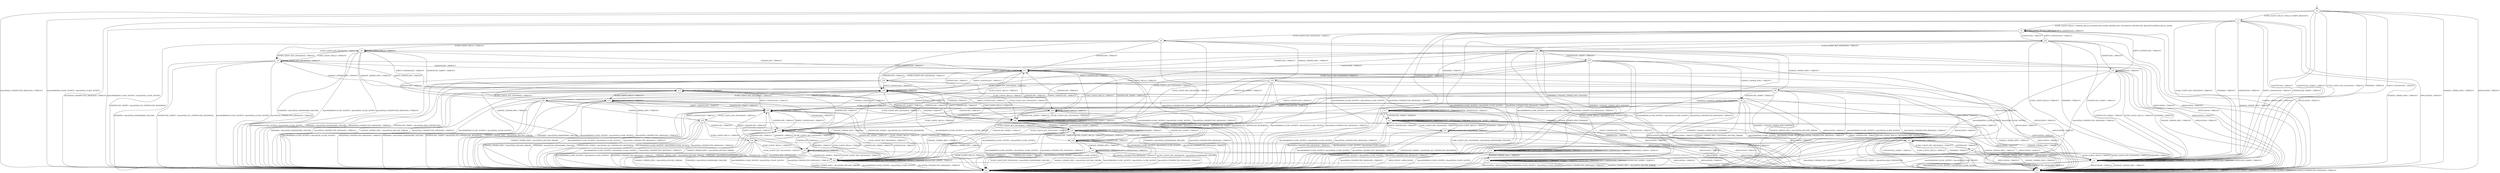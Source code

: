 digraph h4 {
s0 [label="s0"];
s1 [label="s1"];
s2 [label="s2"];
s3 [label="s3"];
s4 [label="s4"];
s5 [label="s5"];
s6 [label="s6"];
s7 [label="s7"];
s22 [label="s22"];
s23 [label="s23"];
s8 [label="s8"];
s9 [label="s9"];
s10 [label="s10"];
s11 [label="s11"];
s17 [label="s17"];
s24 [label="s24"];
s30 [label="s30"];
s31 [label="s31"];
s32 [label="s32"];
s33 [label="s33"];
s12 [label="s12"];
s13 [label="s13"];
s14 [label="s14"];
s15 [label="s15"];
s18 [label="s18"];
s19 [label="s19"];
s25 [label="s25"];
s28 [label="s28"];
s34 [label="s34"];
s36 [label="s36"];
s37 [label="s37"];
s38 [label="s38"];
s16 [label="s16"];
s20 [label="s20"];
s26 [label="s26"];
s29 [label="s29"];
s35 [label="s35"];
s39 [label="s39"];
s21 [label="s21"];
s27 [label="s27"];
s0 -> s1 [label="ECDH_CLIENT_HELLO / HELLO_VERIFY_REQUEST+"];
s0 -> s2 [label="ECDH_CLIENT_KEY_EXCHANGE / TIMEOUT"];
s0 -> s3 [label="CHANGE_CIPHER_SPEC / TIMEOUT"];
s0 -> s2 [label="FINISHED / TIMEOUT"];
s0 -> s3 [label="APPLICATION / TIMEOUT"];
s0 -> s2 [label="CERTIFICATE / TIMEOUT"];
s0 -> s2 [label="EMPTY_CERTIFICATE / TIMEOUT"];
s0 -> s2 [label="CERTIFICATE_VERIFY / TIMEOUT"];
s0 -> s4 [label="Alert(WARNING,CLOSE_NOTIFY) / Alert(FATAL,CLOSE_NOTIFY)"];
s0 -> s4 [label="Alert(FATAL,UNEXPECTED_MESSAGE) / TIMEOUT"];
s1 -> s5 [label="ECDH_CLIENT_HELLO / SERVER_HELLO,CERTIFICATE,ECDHE_SERVER_KEY_EXCHANGE,CERTIFICATE_REQUEST,SERVER_HELLO_DONE"];
s1 -> s2 [label="ECDH_CLIENT_KEY_EXCHANGE / TIMEOUT"];
s1 -> s3 [label="CHANGE_CIPHER_SPEC / TIMEOUT"];
s1 -> s2 [label="FINISHED / TIMEOUT"];
s1 -> s3 [label="APPLICATION / TIMEOUT"];
s1 -> s2 [label="CERTIFICATE / TIMEOUT"];
s1 -> s2 [label="EMPTY_CERTIFICATE / TIMEOUT"];
s1 -> s2 [label="CERTIFICATE_VERIFY / TIMEOUT"];
s1 -> s4 [label="Alert(WARNING,CLOSE_NOTIFY) / Alert(FATAL,CLOSE_NOTIFY)"];
s1 -> s4 [label="Alert(FATAL,UNEXPECTED_MESSAGE) / TIMEOUT"];
s2 -> s2 [label="ECDH_CLIENT_HELLO / TIMEOUT"];
s2 -> s2 [label="ECDH_CLIENT_KEY_EXCHANGE / TIMEOUT"];
s2 -> s3 [label="CHANGE_CIPHER_SPEC / TIMEOUT"];
s2 -> s2 [label="FINISHED / TIMEOUT"];
s2 -> s3 [label="APPLICATION / TIMEOUT"];
s2 -> s2 [label="CERTIFICATE / TIMEOUT"];
s2 -> s2 [label="EMPTY_CERTIFICATE / TIMEOUT"];
s2 -> s2 [label="CERTIFICATE_VERIFY / TIMEOUT"];
s2 -> s4 [label="Alert(WARNING,CLOSE_NOTIFY) / Alert(FATAL,CLOSE_NOTIFY)"];
s2 -> s4 [label="Alert(FATAL,UNEXPECTED_MESSAGE) / TIMEOUT"];
s3 -> s3 [label="ECDH_CLIENT_HELLO / TIMEOUT"];
s3 -> s3 [label="ECDH_CLIENT_KEY_EXCHANGE / TIMEOUT"];
s3 -> s3 [label="CHANGE_CIPHER_SPEC / TIMEOUT"];
s3 -> s3 [label="FINISHED / TIMEOUT"];
s3 -> s3 [label="APPLICATION / TIMEOUT"];
s3 -> s3 [label="CERTIFICATE / TIMEOUT"];
s3 -> s3 [label="EMPTY_CERTIFICATE / TIMEOUT"];
s3 -> s3 [label="CERTIFICATE_VERIFY / TIMEOUT"];
s3 -> s3 [label="Alert(WARNING,CLOSE_NOTIFY) / TIMEOUT"];
s3 -> s3 [label="Alert(FATAL,UNEXPECTED_MESSAGE) / TIMEOUT"];
s4 -> s4 [label="ECDH_CLIENT_HELLO / SOCKET_CLOSED"];
s4 -> s4 [label="ECDH_CLIENT_KEY_EXCHANGE / SOCKET_CLOSED"];
s4 -> s4 [label="CHANGE_CIPHER_SPEC / SOCKET_CLOSED"];
s4 -> s4 [label="FINISHED / SOCKET_CLOSED"];
s4 -> s4 [label="APPLICATION / SOCKET_CLOSED"];
s4 -> s4 [label="CERTIFICATE / SOCKET_CLOSED"];
s4 -> s4 [label="EMPTY_CERTIFICATE / SOCKET_CLOSED"];
s4 -> s4 [label="CERTIFICATE_VERIFY / SOCKET_CLOSED"];
s4 -> s4 [label="Alert(WARNING,CLOSE_NOTIFY) / SOCKET_CLOSED"];
s4 -> s4 [label="Alert(FATAL,UNEXPECTED_MESSAGE) / SOCKET_CLOSED"];
s5 -> s5 [label="ECDH_CLIENT_HELLO / TIMEOUT"];
s5 -> s6 [label="ECDH_CLIENT_KEY_EXCHANGE / TIMEOUT"];
s5 -> s3 [label="CHANGE_CIPHER_SPEC / TIMEOUT"];
s5 -> s7 [label="FINISHED / TIMEOUT"];
s5 -> s3 [label="APPLICATION / TIMEOUT"];
s5 -> s22 [label="CERTIFICATE / TIMEOUT"];
s5 -> s5 [label="EMPTY_CERTIFICATE / TIMEOUT"];
s5 -> s23 [label="CERTIFICATE_VERIFY / TIMEOUT"];
s5 -> s4 [label="Alert(WARNING,CLOSE_NOTIFY) / Alert(FATAL,CLOSE_NOTIFY)"];
s5 -> s4 [label="Alert(FATAL,UNEXPECTED_MESSAGE) / TIMEOUT"];
s6 -> s8 [label="ECDH_CLIENT_HELLO / TIMEOUT"];
s6 -> s9 [label="ECDH_CLIENT_KEY_EXCHANGE / TIMEOUT"];
s6 -> s10 [label="CHANGE_CIPHER_SPEC / TIMEOUT"];
s6 -> s11 [label="FINISHED / CHANGE_CIPHER_SPEC,FINISHED"];
s6 -> s3 [label="APPLICATION / TIMEOUT"];
s6 -> s17 [label="CERTIFICATE / TIMEOUT"];
s6 -> s24 [label="EMPTY_CERTIFICATE / TIMEOUT"];
s6 -> s4 [label="CERTIFICATE_VERIFY / Alert(FATAL,NO_CERTIFICATE_RESERVED)"];
s6 -> s4 [label="Alert(WARNING,CLOSE_NOTIFY) / Alert(FATAL,CLOSE_NOTIFY)"];
s6 -> s4 [label="Alert(FATAL,UNEXPECTED_MESSAGE) / TIMEOUT"];
s7 -> s7 [label="ECDH_CLIENT_HELLO / TIMEOUT"];
s7 -> s4 [label="ECDH_CLIENT_KEY_EXCHANGE / Alert(FATAL,HANDSHAKE_FAILURE)"];
s7 -> s3 [label="CHANGE_CIPHER_SPEC / TIMEOUT"];
s7 -> s7 [label="FINISHED / TIMEOUT"];
s7 -> s3 [label="APPLICATION / TIMEOUT"];
s7 -> s7 [label="CERTIFICATE / TIMEOUT"];
s7 -> s7 [label="EMPTY_CERTIFICATE / TIMEOUT"];
s7 -> s23 [label="CERTIFICATE_VERIFY / TIMEOUT"];
s7 -> s4 [label="Alert(WARNING,CLOSE_NOTIFY) / Alert(FATAL,CLOSE_NOTIFY)"];
s7 -> s4 [label="Alert(FATAL,UNEXPECTED_MESSAGE) / TIMEOUT"];
s22 -> s2 [label="ECDH_CLIENT_HELLO / TIMEOUT"];
s22 -> s30 [label="ECDH_CLIENT_KEY_EXCHANGE / TIMEOUT"];
s22 -> s3 [label="CHANGE_CIPHER_SPEC / TIMEOUT"];
s22 -> s2 [label="FINISHED / TIMEOUT"];
s22 -> s3 [label="APPLICATION / TIMEOUT"];
s22 -> s31 [label="CERTIFICATE / TIMEOUT"];
s22 -> s5 [label="EMPTY_CERTIFICATE / TIMEOUT"];
s22 -> s2 [label="CERTIFICATE_VERIFY / TIMEOUT"];
s22 -> s4 [label="Alert(WARNING,CLOSE_NOTIFY) / Alert(FATAL,CLOSE_NOTIFY)"];
s22 -> s4 [label="Alert(FATAL,UNEXPECTED_MESSAGE) / TIMEOUT"];
s23 -> s23 [label="ECDH_CLIENT_HELLO / TIMEOUT"];
s23 -> s32 [label="ECDH_CLIENT_KEY_EXCHANGE / TIMEOUT"];
s23 -> s3 [label="CHANGE_CIPHER_SPEC / TIMEOUT"];
s23 -> s23 [label="FINISHED / TIMEOUT"];
s23 -> s3 [label="APPLICATION / TIMEOUT"];
s23 -> s33 [label="CERTIFICATE / TIMEOUT"];
s23 -> s23 [label="EMPTY_CERTIFICATE / TIMEOUT"];
s23 -> s23 [label="CERTIFICATE_VERIFY / TIMEOUT"];
s23 -> s4 [label="Alert(WARNING,CLOSE_NOTIFY) / Alert(FATAL,CLOSE_NOTIFY)"];
s23 -> s4 [label="Alert(FATAL,UNEXPECTED_MESSAGE) / TIMEOUT"];
s8 -> s8 [label="ECDH_CLIENT_HELLO / TIMEOUT"];
s8 -> s9 [label="ECDH_CLIENT_KEY_EXCHANGE / TIMEOUT"];
s8 -> s12 [label="CHANGE_CIPHER_SPEC / TIMEOUT"];
s8 -> s4 [label="FINISHED / Alert(FATAL,HANDSHAKE_FAILURE)"];
s8 -> s3 [label="APPLICATION / TIMEOUT"];
s8 -> s17 [label="CERTIFICATE / TIMEOUT"];
s8 -> s24 [label="EMPTY_CERTIFICATE / TIMEOUT"];
s8 -> s24 [label="CERTIFICATE_VERIFY / TIMEOUT"];
s8 -> s4 [label="Alert(WARNING,CLOSE_NOTIFY) / Alert(FATAL,CLOSE_NOTIFY)"];
s8 -> s4 [label="Alert(FATAL,UNEXPECTED_MESSAGE) / TIMEOUT"];
s9 -> s8 [label="ECDH_CLIENT_HELLO / TIMEOUT"];
s9 -> s9 [label="ECDH_CLIENT_KEY_EXCHANGE / TIMEOUT"];
s9 -> s13 [label="CHANGE_CIPHER_SPEC / TIMEOUT"];
s9 -> s4 [label="FINISHED / Alert(FATAL,HANDSHAKE_FAILURE)"];
s9 -> s3 [label="APPLICATION / TIMEOUT"];
s9 -> s17 [label="CERTIFICATE / TIMEOUT"];
s9 -> s24 [label="EMPTY_CERTIFICATE / TIMEOUT"];
s9 -> s4 [label="CERTIFICATE_VERIFY / Alert(FATAL,NO_CERTIFICATE_RESERVED)"];
s9 -> s4 [label="Alert(WARNING,CLOSE_NOTIFY) / Alert(FATAL,CLOSE_NOTIFY)"];
s9 -> s4 [label="Alert(FATAL,UNEXPECTED_MESSAGE) / TIMEOUT"];
s10 -> s12 [label="ECDH_CLIENT_HELLO / TIMEOUT"];
s10 -> s13 [label="ECDH_CLIENT_KEY_EXCHANGE / TIMEOUT"];
s10 -> s4 [label="CHANGE_CIPHER_SPEC / Alert(FATAL,DECODE_ERROR)"];
s10 -> s14 [label="FINISHED / CHANGE_CIPHER_SPEC,FINISHED"];
s10 -> s3 [label="APPLICATION / TIMEOUT"];
s10 -> s15 [label="CERTIFICATE / TIMEOUT"];
s10 -> s25 [label="EMPTY_CERTIFICATE / TIMEOUT"];
s10 -> s4 [label="CERTIFICATE_VERIFY / Alert(FATAL,NO_CERTIFICATE_RESERVED)"];
s10 -> s4 [label="Alert(WARNING,CLOSE_NOTIFY) / Alert(FATAL,CLOSE_NOTIFY)"];
s10 -> s4 [label="Alert(FATAL,UNEXPECTED_MESSAGE) / TIMEOUT"];
s11 -> s11 [label="ECDH_CLIENT_HELLO / TIMEOUT"];
s11 -> s11 [label="ECDH_CLIENT_KEY_EXCHANGE / TIMEOUT"];
s11 -> s14 [label="CHANGE_CIPHER_SPEC / TIMEOUT"];
s11 -> s11 [label="FINISHED / TIMEOUT"];
s11 -> s4 [label="APPLICATION / APPLICATION"];
s11 -> s11 [label="CERTIFICATE / TIMEOUT"];
s11 -> s11 [label="EMPTY_CERTIFICATE / TIMEOUT"];
s11 -> s11 [label="CERTIFICATE_VERIFY / TIMEOUT"];
s11 -> s4 [label="Alert(WARNING,CLOSE_NOTIFY) / Alert(FATAL,CLOSE_NOTIFY)"];
s11 -> s4 [label="Alert(FATAL,UNEXPECTED_MESSAGE) / TIMEOUT"];
s17 -> s28 [label="ECDH_CLIENT_HELLO / TIMEOUT"];
s17 -> s18 [label="ECDH_CLIENT_KEY_EXCHANGE / TIMEOUT"];
s17 -> s15 [label="CHANGE_CIPHER_SPEC / TIMEOUT"];
s17 -> s19 [label="FINISHED / TIMEOUT"];
s17 -> s3 [label="APPLICATION / TIMEOUT"];
s17 -> s17 [label="CERTIFICATE / TIMEOUT"];
s17 -> s24 [label="EMPTY_CERTIFICATE / TIMEOUT"];
s17 -> s28 [label="CERTIFICATE_VERIFY / TIMEOUT"];
s17 -> s4 [label="Alert(WARNING,CLOSE_NOTIFY) / Alert(FATAL,CLOSE_NOTIFY)"];
s17 -> s4 [label="Alert(FATAL,UNEXPECTED_MESSAGE) / TIMEOUT"];
s24 -> s28 [label="ECDH_CLIENT_HELLO / TIMEOUT"];
s24 -> s34 [label="ECDH_CLIENT_KEY_EXCHANGE / TIMEOUT"];
s24 -> s25 [label="CHANGE_CIPHER_SPEC / TIMEOUT"];
s24 -> s19 [label="FINISHED / TIMEOUT"];
s24 -> s3 [label="APPLICATION / TIMEOUT"];
s24 -> s17 [label="CERTIFICATE / TIMEOUT"];
s24 -> s24 [label="EMPTY_CERTIFICATE / TIMEOUT"];
s24 -> s28 [label="CERTIFICATE_VERIFY / TIMEOUT"];
s24 -> s4 [label="Alert(WARNING,CLOSE_NOTIFY) / Alert(FATAL,CLOSE_NOTIFY)"];
s24 -> s4 [label="Alert(FATAL,UNEXPECTED_MESSAGE) / TIMEOUT"];
s30 -> s29 [label="ECDH_CLIENT_HELLO / TIMEOUT"];
s30 -> s28 [label="ECDH_CLIENT_KEY_EXCHANGE / TIMEOUT"];
s30 -> s36 [label="CHANGE_CIPHER_SPEC / TIMEOUT"];
s30 -> s11 [label="FINISHED / CHANGE_CIPHER_SPEC,FINISHED"];
s30 -> s3 [label="APPLICATION / TIMEOUT"];
s30 -> s17 [label="CERTIFICATE / TIMEOUT"];
s30 -> s24 [label="EMPTY_CERTIFICATE / TIMEOUT"];
s30 -> s37 [label="CERTIFICATE_VERIFY / TIMEOUT"];
s30 -> s4 [label="Alert(WARNING,CLOSE_NOTIFY) / Alert(FATAL,CLOSE_NOTIFY)"];
s30 -> s4 [label="Alert(FATAL,UNEXPECTED_MESSAGE) / TIMEOUT"];
s31 -> s2 [label="ECDH_CLIENT_HELLO / TIMEOUT"];
s31 -> s18 [label="ECDH_CLIENT_KEY_EXCHANGE / TIMEOUT"];
s31 -> s3 [label="CHANGE_CIPHER_SPEC / TIMEOUT"];
s31 -> s2 [label="FINISHED / TIMEOUT"];
s31 -> s3 [label="APPLICATION / TIMEOUT"];
s31 -> s31 [label="CERTIFICATE / TIMEOUT"];
s31 -> s5 [label="EMPTY_CERTIFICATE / TIMEOUT"];
s31 -> s2 [label="CERTIFICATE_VERIFY / TIMEOUT"];
s31 -> s4 [label="Alert(WARNING,CLOSE_NOTIFY) / Alert(FATAL,CLOSE_NOTIFY)"];
s31 -> s4 [label="Alert(FATAL,UNEXPECTED_MESSAGE) / TIMEOUT"];
s32 -> s23 [label="ECDH_CLIENT_HELLO / TIMEOUT"];
s32 -> s32 [label="ECDH_CLIENT_KEY_EXCHANGE / TIMEOUT"];
s32 -> s3 [label="CHANGE_CIPHER_SPEC / TIMEOUT"];
s32 -> s23 [label="FINISHED / TIMEOUT"];
s32 -> s3 [label="APPLICATION / TIMEOUT"];
s32 -> s33 [label="CERTIFICATE / TIMEOUT"];
s32 -> s23 [label="EMPTY_CERTIFICATE / TIMEOUT"];
s32 -> s4 [label="CERTIFICATE_VERIFY / Alert(FATAL,NO_CERTIFICATE_RESERVED)"];
s32 -> s4 [label="Alert(WARNING,CLOSE_NOTIFY) / Alert(FATAL,CLOSE_NOTIFY)"];
s32 -> s4 [label="Alert(FATAL,UNEXPECTED_MESSAGE) / TIMEOUT"];
s33 -> s2 [label="ECDH_CLIENT_HELLO / TIMEOUT"];
s33 -> s38 [label="ECDH_CLIENT_KEY_EXCHANGE / TIMEOUT"];
s33 -> s3 [label="CHANGE_CIPHER_SPEC / TIMEOUT"];
s33 -> s2 [label="FINISHED / TIMEOUT"];
s33 -> s3 [label="APPLICATION / TIMEOUT"];
s33 -> s33 [label="CERTIFICATE / TIMEOUT"];
s33 -> s23 [label="EMPTY_CERTIFICATE / TIMEOUT"];
s33 -> s2 [label="CERTIFICATE_VERIFY / TIMEOUT"];
s33 -> s4 [label="Alert(WARNING,CLOSE_NOTIFY) / Alert(FATAL,CLOSE_NOTIFY)"];
s33 -> s4 [label="Alert(FATAL,UNEXPECTED_MESSAGE) / TIMEOUT"];
s12 -> s12 [label="ECDH_CLIENT_HELLO / TIMEOUT"];
s12 -> s13 [label="ECDH_CLIENT_KEY_EXCHANGE / TIMEOUT"];
s12 -> s4 [label="CHANGE_CIPHER_SPEC / Alert(FATAL,DECODE_ERROR)"];
s12 -> s4 [label="FINISHED / Alert(FATAL,HANDSHAKE_FAILURE)"];
s12 -> s3 [label="APPLICATION / TIMEOUT"];
s12 -> s15 [label="CERTIFICATE / TIMEOUT"];
s12 -> s25 [label="EMPTY_CERTIFICATE / TIMEOUT"];
s12 -> s25 [label="CERTIFICATE_VERIFY / TIMEOUT"];
s12 -> s4 [label="Alert(WARNING,CLOSE_NOTIFY) / Alert(FATAL,CLOSE_NOTIFY)"];
s12 -> s4 [label="Alert(FATAL,UNEXPECTED_MESSAGE) / TIMEOUT"];
s13 -> s12 [label="ECDH_CLIENT_HELLO / TIMEOUT"];
s13 -> s13 [label="ECDH_CLIENT_KEY_EXCHANGE / TIMEOUT"];
s13 -> s4 [label="CHANGE_CIPHER_SPEC / Alert(FATAL,DECODE_ERROR)"];
s13 -> s4 [label="FINISHED / Alert(FATAL,HANDSHAKE_FAILURE)"];
s13 -> s3 [label="APPLICATION / TIMEOUT"];
s13 -> s15 [label="CERTIFICATE / TIMEOUT"];
s13 -> s25 [label="EMPTY_CERTIFICATE / TIMEOUT"];
s13 -> s4 [label="CERTIFICATE_VERIFY / Alert(FATAL,NO_CERTIFICATE_RESERVED)"];
s13 -> s4 [label="Alert(WARNING,CLOSE_NOTIFY) / Alert(FATAL,CLOSE_NOTIFY)"];
s13 -> s4 [label="Alert(FATAL,UNEXPECTED_MESSAGE) / TIMEOUT"];
s14 -> s14 [label="ECDH_CLIENT_HELLO / TIMEOUT"];
s14 -> s14 [label="ECDH_CLIENT_KEY_EXCHANGE / TIMEOUT"];
s14 -> s4 [label="CHANGE_CIPHER_SPEC / Alert(FATAL,DECODE_ERROR)"];
s14 -> s14 [label="FINISHED / TIMEOUT"];
s14 -> s4 [label="APPLICATION / APPLICATION"];
s14 -> s14 [label="CERTIFICATE / TIMEOUT"];
s14 -> s14 [label="EMPTY_CERTIFICATE / TIMEOUT"];
s14 -> s14 [label="CERTIFICATE_VERIFY / TIMEOUT"];
s14 -> s4 [label="Alert(WARNING,CLOSE_NOTIFY) / Alert(FATAL,CLOSE_NOTIFY)"];
s14 -> s4 [label="Alert(FATAL,UNEXPECTED_MESSAGE) / TIMEOUT"];
s15 -> s26 [label="ECDH_CLIENT_HELLO / TIMEOUT"];
s15 -> s16 [label="ECDH_CLIENT_KEY_EXCHANGE / TIMEOUT"];
s15 -> s4 [label="CHANGE_CIPHER_SPEC / Alert(FATAL,DECODE_ERROR)"];
s15 -> s26 [label="FINISHED / TIMEOUT"];
s15 -> s3 [label="APPLICATION / TIMEOUT"];
s15 -> s15 [label="CERTIFICATE / TIMEOUT"];
s15 -> s25 [label="EMPTY_CERTIFICATE / TIMEOUT"];
s15 -> s26 [label="CERTIFICATE_VERIFY / TIMEOUT"];
s15 -> s4 [label="Alert(WARNING,CLOSE_NOTIFY) / Alert(FATAL,CLOSE_NOTIFY)"];
s15 -> s4 [label="Alert(FATAL,UNEXPECTED_MESSAGE) / TIMEOUT"];
s18 -> s29 [label="ECDH_CLIENT_HELLO / TIMEOUT"];
s18 -> s28 [label="ECDH_CLIENT_KEY_EXCHANGE / TIMEOUT"];
s18 -> s16 [label="CHANGE_CIPHER_SPEC / TIMEOUT"];
s18 -> s4 [label="FINISHED / Alert(FATAL,HANDSHAKE_FAILURE)"];
s18 -> s3 [label="APPLICATION / TIMEOUT"];
s18 -> s17 [label="CERTIFICATE / TIMEOUT"];
s18 -> s24 [label="EMPTY_CERTIFICATE / TIMEOUT"];
s18 -> s4 [label="CERTIFICATE_VERIFY / Alert(FATAL,BAD_CERTIFICATE)"];
s18 -> s4 [label="Alert(WARNING,CLOSE_NOTIFY) / Alert(FATAL,CLOSE_NOTIFY)"];
s18 -> s4 [label="Alert(FATAL,UNEXPECTED_MESSAGE) / TIMEOUT"];
s19 -> s19 [label="ECDH_CLIENT_HELLO / TIMEOUT"];
s19 -> s19 [label="ECDH_CLIENT_KEY_EXCHANGE / TIMEOUT"];
s19 -> s26 [label="CHANGE_CIPHER_SPEC / TIMEOUT"];
s19 -> s19 [label="FINISHED / TIMEOUT"];
s19 -> s3 [label="APPLICATION / TIMEOUT"];
s19 -> s20 [label="CERTIFICATE / TIMEOUT"];
s19 -> s20 [label="EMPTY_CERTIFICATE / TIMEOUT"];
s19 -> s28 [label="CERTIFICATE_VERIFY / TIMEOUT"];
s19 -> s4 [label="Alert(WARNING,CLOSE_NOTIFY) / Alert(FATAL,CLOSE_NOTIFY)"];
s19 -> s4 [label="Alert(FATAL,UNEXPECTED_MESSAGE) / TIMEOUT"];
s25 -> s26 [label="ECDH_CLIENT_HELLO / TIMEOUT"];
s25 -> s35 [label="ECDH_CLIENT_KEY_EXCHANGE / TIMEOUT"];
s25 -> s4 [label="CHANGE_CIPHER_SPEC / Alert(FATAL,DECODE_ERROR)"];
s25 -> s26 [label="FINISHED / TIMEOUT"];
s25 -> s3 [label="APPLICATION / TIMEOUT"];
s25 -> s15 [label="CERTIFICATE / TIMEOUT"];
s25 -> s25 [label="EMPTY_CERTIFICATE / TIMEOUT"];
s25 -> s26 [label="CERTIFICATE_VERIFY / TIMEOUT"];
s25 -> s4 [label="Alert(WARNING,CLOSE_NOTIFY) / Alert(FATAL,CLOSE_NOTIFY)"];
s25 -> s4 [label="Alert(FATAL,UNEXPECTED_MESSAGE) / TIMEOUT"];
s28 -> s28 [label="ECDH_CLIENT_HELLO / TIMEOUT"];
s28 -> s28 [label="ECDH_CLIENT_KEY_EXCHANGE / TIMEOUT"];
s28 -> s26 [label="CHANGE_CIPHER_SPEC / TIMEOUT"];
s28 -> s19 [label="FINISHED / TIMEOUT"];
s28 -> s3 [label="APPLICATION / TIMEOUT"];
s28 -> s17 [label="CERTIFICATE / TIMEOUT"];
s28 -> s24 [label="EMPTY_CERTIFICATE / TIMEOUT"];
s28 -> s28 [label="CERTIFICATE_VERIFY / TIMEOUT"];
s28 -> s4 [label="Alert(WARNING,CLOSE_NOTIFY) / Alert(FATAL,CLOSE_NOTIFY)"];
s28 -> s4 [label="Alert(FATAL,UNEXPECTED_MESSAGE) / TIMEOUT"];
s34 -> s29 [label="ECDH_CLIENT_HELLO / TIMEOUT"];
s34 -> s28 [label="ECDH_CLIENT_KEY_EXCHANGE / TIMEOUT"];
s34 -> s35 [label="CHANGE_CIPHER_SPEC / TIMEOUT"];
s34 -> s4 [label="FINISHED / Alert(FATAL,HANDSHAKE_FAILURE)"];
s34 -> s3 [label="APPLICATION / TIMEOUT"];
s34 -> s17 [label="CERTIFICATE / TIMEOUT"];
s34 -> s24 [label="EMPTY_CERTIFICATE / TIMEOUT"];
s34 -> s4 [label="CERTIFICATE_VERIFY / Alert(FATAL,NO_CERTIFICATE_RESERVED)"];
s34 -> s4 [label="Alert(WARNING,CLOSE_NOTIFY) / Alert(FATAL,CLOSE_NOTIFY)"];
s34 -> s4 [label="Alert(FATAL,UNEXPECTED_MESSAGE) / TIMEOUT"];
s36 -> s27 [label="ECDH_CLIENT_HELLO / TIMEOUT"];
s36 -> s26 [label="ECDH_CLIENT_KEY_EXCHANGE / TIMEOUT"];
s36 -> s4 [label="CHANGE_CIPHER_SPEC / Alert(FATAL,DECODE_ERROR)"];
s36 -> s14 [label="FINISHED / CHANGE_CIPHER_SPEC,FINISHED"];
s36 -> s3 [label="APPLICATION / TIMEOUT"];
s36 -> s15 [label="CERTIFICATE / TIMEOUT"];
s36 -> s25 [label="EMPTY_CERTIFICATE / TIMEOUT"];
s36 -> s39 [label="CERTIFICATE_VERIFY / TIMEOUT"];
s36 -> s4 [label="Alert(WARNING,CLOSE_NOTIFY) / Alert(FATAL,CLOSE_NOTIFY)"];
s36 -> s4 [label="Alert(FATAL,UNEXPECTED_MESSAGE) / TIMEOUT"];
s37 -> s4 [label="ECDH_CLIENT_HELLO / Alert(FATAL,BAD_CERTIFICATE)"];
s37 -> s28 [label="ECDH_CLIENT_KEY_EXCHANGE / TIMEOUT"];
s37 -> s39 [label="CHANGE_CIPHER_SPEC / TIMEOUT"];
s37 -> s11 [label="FINISHED / CHANGE_CIPHER_SPEC,FINISHED"];
s37 -> s3 [label="APPLICATION / TIMEOUT"];
s37 -> s17 [label="CERTIFICATE / TIMEOUT"];
s37 -> s24 [label="EMPTY_CERTIFICATE / TIMEOUT"];
s37 -> s28 [label="CERTIFICATE_VERIFY / TIMEOUT"];
s37 -> s4 [label="Alert(WARNING,CLOSE_NOTIFY) / Alert(FATAL,CLOSE_NOTIFY)"];
s37 -> s4 [label="Alert(FATAL,UNEXPECTED_MESSAGE) / TIMEOUT"];
s38 -> s2 [label="ECDH_CLIENT_HELLO / TIMEOUT"];
s38 -> s2 [label="ECDH_CLIENT_KEY_EXCHANGE / TIMEOUT"];
s38 -> s3 [label="CHANGE_CIPHER_SPEC / TIMEOUT"];
s38 -> s2 [label="FINISHED / TIMEOUT"];
s38 -> s3 [label="APPLICATION / TIMEOUT"];
s38 -> s33 [label="CERTIFICATE / TIMEOUT"];
s38 -> s23 [label="EMPTY_CERTIFICATE / TIMEOUT"];
s38 -> s4 [label="CERTIFICATE_VERIFY / Alert(FATAL,BAD_CERTIFICATE)"];
s38 -> s4 [label="Alert(WARNING,CLOSE_NOTIFY) / Alert(FATAL,CLOSE_NOTIFY)"];
s38 -> s4 [label="Alert(FATAL,UNEXPECTED_MESSAGE) / TIMEOUT"];
s16 -> s27 [label="ECDH_CLIENT_HELLO / TIMEOUT"];
s16 -> s26 [label="ECDH_CLIENT_KEY_EXCHANGE / TIMEOUT"];
s16 -> s4 [label="CHANGE_CIPHER_SPEC / Alert(FATAL,DECODE_ERROR)"];
s16 -> s4 [label="FINISHED / Alert(FATAL,HANDSHAKE_FAILURE)"];
s16 -> s3 [label="APPLICATION / TIMEOUT"];
s16 -> s15 [label="CERTIFICATE / TIMEOUT"];
s16 -> s25 [label="EMPTY_CERTIFICATE / TIMEOUT"];
s16 -> s4 [label="CERTIFICATE_VERIFY / Alert(FATAL,BAD_CERTIFICATE)"];
s16 -> s4 [label="Alert(WARNING,CLOSE_NOTIFY) / Alert(FATAL,CLOSE_NOTIFY)"];
s16 -> s4 [label="Alert(FATAL,UNEXPECTED_MESSAGE) / TIMEOUT"];
s20 -> s19 [label="ECDH_CLIENT_HELLO / TIMEOUT"];
s20 -> s4 [label="ECDH_CLIENT_KEY_EXCHANGE / Alert(FATAL,HANDSHAKE_FAILURE)"];
s20 -> s21 [label="CHANGE_CIPHER_SPEC / TIMEOUT"];
s20 -> s19 [label="FINISHED / TIMEOUT"];
s20 -> s3 [label="APPLICATION / TIMEOUT"];
s20 -> s20 [label="CERTIFICATE / TIMEOUT"];
s20 -> s20 [label="EMPTY_CERTIFICATE / TIMEOUT"];
s20 -> s28 [label="CERTIFICATE_VERIFY / TIMEOUT"];
s20 -> s4 [label="Alert(WARNING,CLOSE_NOTIFY) / Alert(FATAL,CLOSE_NOTIFY)"];
s20 -> s4 [label="Alert(FATAL,UNEXPECTED_MESSAGE) / TIMEOUT"];
s26 -> s26 [label="ECDH_CLIENT_HELLO / TIMEOUT"];
s26 -> s26 [label="ECDH_CLIENT_KEY_EXCHANGE / TIMEOUT"];
s26 -> s4 [label="CHANGE_CIPHER_SPEC / Alert(FATAL,DECODE_ERROR)"];
s26 -> s26 [label="FINISHED / TIMEOUT"];
s26 -> s3 [label="APPLICATION / TIMEOUT"];
s26 -> s15 [label="CERTIFICATE / TIMEOUT"];
s26 -> s25 [label="EMPTY_CERTIFICATE / TIMEOUT"];
s26 -> s26 [label="CERTIFICATE_VERIFY / TIMEOUT"];
s26 -> s4 [label="Alert(WARNING,CLOSE_NOTIFY) / Alert(FATAL,CLOSE_NOTIFY)"];
s26 -> s4 [label="Alert(FATAL,UNEXPECTED_MESSAGE) / TIMEOUT"];
s29 -> s29 [label="ECDH_CLIENT_HELLO / TIMEOUT"];
s29 -> s28 [label="ECDH_CLIENT_KEY_EXCHANGE / TIMEOUT"];
s29 -> s27 [label="CHANGE_CIPHER_SPEC / TIMEOUT"];
s29 -> s4 [label="FINISHED / Alert(FATAL,HANDSHAKE_FAILURE)"];
s29 -> s3 [label="APPLICATION / TIMEOUT"];
s29 -> s17 [label="CERTIFICATE / TIMEOUT"];
s29 -> s24 [label="EMPTY_CERTIFICATE / TIMEOUT"];
s29 -> s28 [label="CERTIFICATE_VERIFY / TIMEOUT"];
s29 -> s4 [label="Alert(WARNING,CLOSE_NOTIFY) / Alert(FATAL,CLOSE_NOTIFY)"];
s29 -> s4 [label="Alert(FATAL,UNEXPECTED_MESSAGE) / TIMEOUT"];
s35 -> s27 [label="ECDH_CLIENT_HELLO / TIMEOUT"];
s35 -> s26 [label="ECDH_CLIENT_KEY_EXCHANGE / TIMEOUT"];
s35 -> s4 [label="CHANGE_CIPHER_SPEC / Alert(FATAL,DECODE_ERROR)"];
s35 -> s4 [label="FINISHED / Alert(FATAL,HANDSHAKE_FAILURE)"];
s35 -> s3 [label="APPLICATION / TIMEOUT"];
s35 -> s15 [label="CERTIFICATE / TIMEOUT"];
s35 -> s25 [label="EMPTY_CERTIFICATE / TIMEOUT"];
s35 -> s4 [label="CERTIFICATE_VERIFY / Alert(FATAL,NO_CERTIFICATE_RESERVED)"];
s35 -> s4 [label="Alert(WARNING,CLOSE_NOTIFY) / Alert(FATAL,CLOSE_NOTIFY)"];
s35 -> s4 [label="Alert(FATAL,UNEXPECTED_MESSAGE) / TIMEOUT"];
s39 -> s4 [label="ECDH_CLIENT_HELLO / Alert(FATAL,BAD_CERTIFICATE)"];
s39 -> s26 [label="ECDH_CLIENT_KEY_EXCHANGE / TIMEOUT"];
s39 -> s4 [label="CHANGE_CIPHER_SPEC / Alert(FATAL,DECODE_ERROR)"];
s39 -> s14 [label="FINISHED / CHANGE_CIPHER_SPEC,FINISHED"];
s39 -> s3 [label="APPLICATION / TIMEOUT"];
s39 -> s15 [label="CERTIFICATE / TIMEOUT"];
s39 -> s25 [label="EMPTY_CERTIFICATE / TIMEOUT"];
s39 -> s26 [label="CERTIFICATE_VERIFY / TIMEOUT"];
s39 -> s4 [label="Alert(WARNING,CLOSE_NOTIFY) / Alert(FATAL,CLOSE_NOTIFY)"];
s39 -> s4 [label="Alert(FATAL,UNEXPECTED_MESSAGE) / TIMEOUT"];
s21 -> s26 [label="ECDH_CLIENT_HELLO / TIMEOUT"];
s21 -> s4 [label="ECDH_CLIENT_KEY_EXCHANGE / Alert(FATAL,HANDSHAKE_FAILURE)"];
s21 -> s4 [label="CHANGE_CIPHER_SPEC / Alert(FATAL,DECODE_ERROR)"];
s21 -> s26 [label="FINISHED / TIMEOUT"];
s21 -> s3 [label="APPLICATION / TIMEOUT"];
s21 -> s21 [label="CERTIFICATE / TIMEOUT"];
s21 -> s21 [label="EMPTY_CERTIFICATE / TIMEOUT"];
s21 -> s26 [label="CERTIFICATE_VERIFY / TIMEOUT"];
s21 -> s4 [label="Alert(WARNING,CLOSE_NOTIFY) / Alert(FATAL,CLOSE_NOTIFY)"];
s21 -> s4 [label="Alert(FATAL,UNEXPECTED_MESSAGE) / TIMEOUT"];
s27 -> s27 [label="ECDH_CLIENT_HELLO / TIMEOUT"];
s27 -> s26 [label="ECDH_CLIENT_KEY_EXCHANGE / TIMEOUT"];
s27 -> s4 [label="CHANGE_CIPHER_SPEC / Alert(FATAL,DECODE_ERROR)"];
s27 -> s4 [label="FINISHED / Alert(FATAL,HANDSHAKE_FAILURE)"];
s27 -> s3 [label="APPLICATION / TIMEOUT"];
s27 -> s15 [label="CERTIFICATE / TIMEOUT"];
s27 -> s25 [label="EMPTY_CERTIFICATE / TIMEOUT"];
s27 -> s26 [label="CERTIFICATE_VERIFY / TIMEOUT"];
s27 -> s4 [label="Alert(WARNING,CLOSE_NOTIFY) / Alert(FATAL,CLOSE_NOTIFY)"];
s27 -> s4 [label="Alert(FATAL,UNEXPECTED_MESSAGE) / TIMEOUT"];
__start0 [shape=none, label=""];
__start0 -> s0 [label=""];
}

